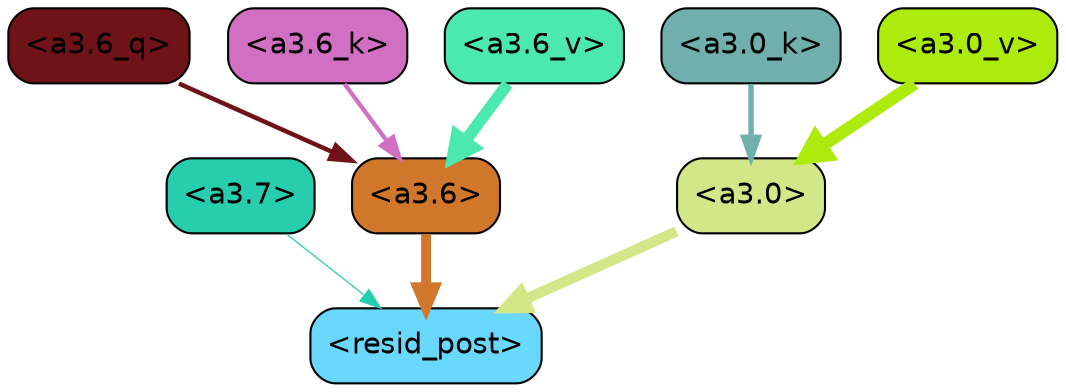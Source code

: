 strict digraph "" {
	graph [bgcolor=transparent,
		layout=dot,
		overlap=false,
		splines=true
	];
	"<a3.7>"	[color=black,
		fillcolor="#26cead",
		fontname=Helvetica,
		shape=box,
		style="filled, rounded"];
	"<resid_post>"	[color=black,
		fillcolor="#6ad8fc",
		fontname=Helvetica,
		shape=box,
		style="filled, rounded"];
	"<a3.7>" -> "<resid_post>"	[color="#26cead",
		penwidth=0.6];
	"<a3.6>"	[color=black,
		fillcolor="#d0772b",
		fontname=Helvetica,
		shape=box,
		style="filled, rounded"];
	"<a3.6>" -> "<resid_post>"	[color="#d0772b",
		penwidth=4.748674273490906];
	"<a3.0>"	[color=black,
		fillcolor="#d4e788",
		fontname=Helvetica,
		shape=box,
		style="filled, rounded"];
	"<a3.0>" -> "<resid_post>"	[color="#d4e788",
		penwidth=5.004031300544739];
	"<a3.6_q>"	[color=black,
		fillcolor="#701318",
		fontname=Helvetica,
		shape=box,
		style="filled, rounded"];
	"<a3.6_q>" -> "<a3.6>"	[color="#701318",
		penwidth=2.1656854450702667];
	"<a3.6_k>"	[color=black,
		fillcolor="#d170c3",
		fontname=Helvetica,
		shape=box,
		style="filled, rounded"];
	"<a3.6_k>" -> "<a3.6>"	[color="#d170c3",
		penwidth=2.086437076330185];
	"<a3.0_k>"	[color=black,
		fillcolor="#6fafad",
		fontname=Helvetica,
		shape=box,
		style="filled, rounded"];
	"<a3.0_k>" -> "<a3.0>"	[color="#6fafad",
		penwidth=2.5988530814647675];
	"<a3.6_v>"	[color=black,
		fillcolor="#4be9af",
		fontname=Helvetica,
		shape=box,
		style="filled, rounded"];
	"<a3.6_v>" -> "<a3.6>"	[color="#4be9af",
		penwidth=5.669987380504608];
	"<a3.0_v>"	[color=black,
		fillcolor="#aceb0c",
		fontname=Helvetica,
		shape=box,
		style="filled, rounded"];
	"<a3.0_v>" -> "<a3.0>"	[color="#aceb0c",
		penwidth=5.9515902400016785];
}
